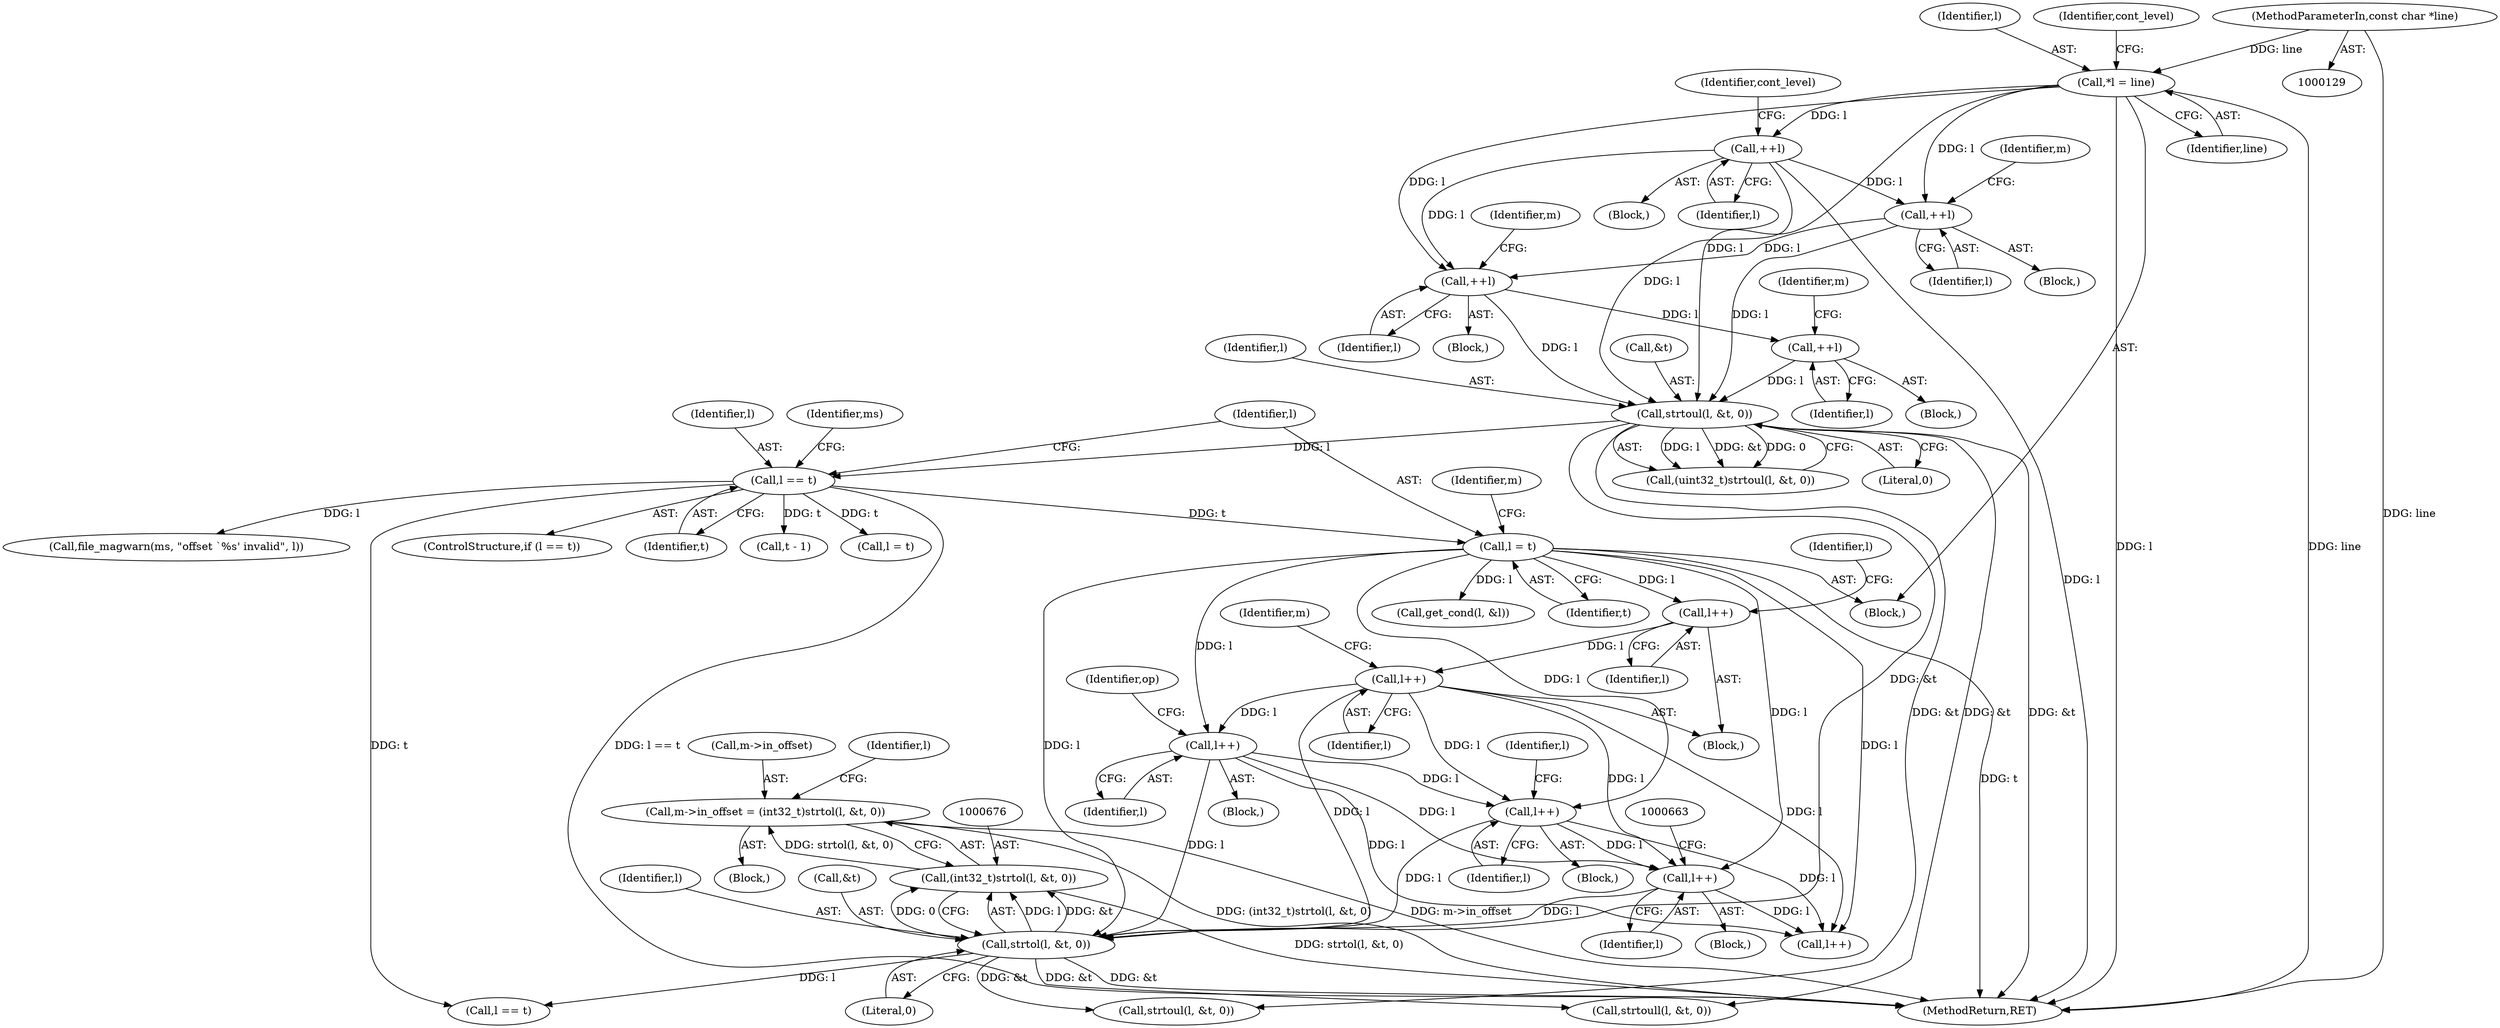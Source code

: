 digraph "0_file_4a284c89d6ef11aca34da65da7d673050a5ea320@pointer" {
"1000671" [label="(Call,m->in_offset = (int32_t)strtol(l, &t, 0))"];
"1000675" [label="(Call,(int32_t)strtol(l, &t, 0))"];
"1000677" [label="(Call,strtol(l, &t, 0))"];
"1000485" [label="(Call,l = t)"];
"1000472" [label="(Call,l == t)"];
"1000466" [label="(Call,strtoul(l, &t, 0))"];
"1000400" [label="(Call,++l)"];
"1000159" [label="(Call,++l)"];
"1000143" [label="(Call,*l = line)"];
"1000132" [label="(MethodParameterIn,const char *line)"];
"1000387" [label="(Call,++l)"];
"1000430" [label="(Call,++l)"];
"1000609" [label="(Call,l++)"];
"1000511" [label="(Call,l++)"];
"1000627" [label="(Call,l++)"];
"1000657" [label="(Call,l++)"];
"1000644" [label="(Call,l++)"];
"1000388" [label="(Identifier,l)"];
"1000491" [label="(Identifier,m)"];
"1000675" [label="(Call,(int32_t)strtol(l, &t, 0))"];
"1000464" [label="(Call,(uint32_t)strtoul(l, &t, 0))"];
"1000386" [label="(Block,)"];
"1000487" [label="(Identifier,t)"];
"1000684" [label="(Identifier,l)"];
"1000481" [label="(Call,file_magwarn(ms, \"offset `%s' invalid\", l))"];
"1001033" [label="(Call,strtoul(l, &t, 0))"];
"1000478" [label="(Identifier,ms)"];
"1000473" [label="(Identifier,l)"];
"1001534" [label="(MethodReturn,RET)"];
"1000158" [label="(Block,)"];
"1000731" [label="(Call,get_cond(l, &l))"];
"1000510" [label="(Block,)"];
"1000512" [label="(Identifier,l)"];
"1000468" [label="(Call,&t)"];
"1000670" [label="(Block,)"];
"1000658" [label="(Identifier,l)"];
"1000683" [label="(Call,l == t)"];
"1000466" [label="(Call,strtoul(l, &t, 0))"];
"1000160" [label="(Identifier,l)"];
"1000681" [label="(Literal,0)"];
"1000609" [label="(Call,l++)"];
"1000387" [label="(Call,++l)"];
"1000400" [label="(Call,++l)"];
"1000159" [label="(Call,++l)"];
"1000162" [label="(Identifier,cont_level)"];
"1000613" [label="(Identifier,m)"];
"1000467" [label="(Identifier,l)"];
"1000132" [label="(MethodParameterIn,const char *line)"];
"1000511" [label="(Call,l++)"];
"1000515" [label="(Identifier,l)"];
"1000431" [label="(Identifier,l)"];
"1000143" [label="(Call,*l = line)"];
"1000401" [label="(Identifier,l)"];
"1000434" [label="(Identifier,m)"];
"1000399" [label="(Block,)"];
"1000678" [label="(Identifier,l)"];
"1000404" [label="(Identifier,m)"];
"1000144" [label="(Identifier,l)"];
"1000645" [label="(Identifier,l)"];
"1000638" [label="(Block,)"];
"1000471" [label="(ControlStructure,if (l == t))"];
"1000961" [label="(Call,strtoull(l, &t, 0))"];
"1000470" [label="(Literal,0)"];
"1000627" [label="(Call,l++)"];
"1000135" [label="(Block,)"];
"1000486" [label="(Identifier,l)"];
"1000429" [label="(Block,)"];
"1000632" [label="(Identifier,op)"];
"1000485" [label="(Call,l = t)"];
"1000703" [label="(Call,l++)"];
"1000474" [label="(Identifier,t)"];
"1000671" [label="(Call,m->in_offset = (int32_t)strtol(l, &t, 0))"];
"1000391" [label="(Identifier,m)"];
"1000430" [label="(Call,++l)"];
"1000677" [label="(Call,strtol(l, &t, 0))"];
"1000621" [label="(Block,)"];
"1000472" [label="(Call,l == t)"];
"1000145" [label="(Identifier,line)"];
"1001049" [label="(Call,t - 1)"];
"1000628" [label="(Identifier,l)"];
"1000672" [label="(Call,m->in_offset)"];
"1000610" [label="(Identifier,l)"];
"1000644" [label="(Call,l++)"];
"1000657" [label="(Call,l++)"];
"1000966" [label="(Call,l = t)"];
"1000649" [label="(Identifier,l)"];
"1000651" [label="(Block,)"];
"1000679" [label="(Call,&t)"];
"1000151" [label="(Identifier,cont_level)"];
"1000671" -> "1000670"  [label="AST: "];
"1000671" -> "1000675"  [label="CFG: "];
"1000672" -> "1000671"  [label="AST: "];
"1000675" -> "1000671"  [label="AST: "];
"1000684" -> "1000671"  [label="CFG: "];
"1000671" -> "1001534"  [label="DDG: m->in_offset"];
"1000671" -> "1001534"  [label="DDG: (int32_t)strtol(l, &t, 0)"];
"1000675" -> "1000671"  [label="DDG: strtol(l, &t, 0)"];
"1000675" -> "1000677"  [label="CFG: "];
"1000676" -> "1000675"  [label="AST: "];
"1000677" -> "1000675"  [label="AST: "];
"1000675" -> "1001534"  [label="DDG: strtol(l, &t, 0)"];
"1000677" -> "1000675"  [label="DDG: l"];
"1000677" -> "1000675"  [label="DDG: &t"];
"1000677" -> "1000675"  [label="DDG: 0"];
"1000677" -> "1000681"  [label="CFG: "];
"1000678" -> "1000677"  [label="AST: "];
"1000679" -> "1000677"  [label="AST: "];
"1000681" -> "1000677"  [label="AST: "];
"1000677" -> "1001534"  [label="DDG: &t"];
"1000485" -> "1000677"  [label="DDG: l"];
"1000609" -> "1000677"  [label="DDG: l"];
"1000627" -> "1000677"  [label="DDG: l"];
"1000657" -> "1000677"  [label="DDG: l"];
"1000644" -> "1000677"  [label="DDG: l"];
"1000466" -> "1000677"  [label="DDG: &t"];
"1000677" -> "1000683"  [label="DDG: l"];
"1000677" -> "1000961"  [label="DDG: &t"];
"1000677" -> "1001033"  [label="DDG: &t"];
"1000485" -> "1000135"  [label="AST: "];
"1000485" -> "1000487"  [label="CFG: "];
"1000486" -> "1000485"  [label="AST: "];
"1000487" -> "1000485"  [label="AST: "];
"1000491" -> "1000485"  [label="CFG: "];
"1000485" -> "1001534"  [label="DDG: t"];
"1000472" -> "1000485"  [label="DDG: t"];
"1000485" -> "1000511"  [label="DDG: l"];
"1000485" -> "1000627"  [label="DDG: l"];
"1000485" -> "1000644"  [label="DDG: l"];
"1000485" -> "1000657"  [label="DDG: l"];
"1000485" -> "1000703"  [label="DDG: l"];
"1000485" -> "1000731"  [label="DDG: l"];
"1000472" -> "1000471"  [label="AST: "];
"1000472" -> "1000474"  [label="CFG: "];
"1000473" -> "1000472"  [label="AST: "];
"1000474" -> "1000472"  [label="AST: "];
"1000478" -> "1000472"  [label="CFG: "];
"1000486" -> "1000472"  [label="CFG: "];
"1000472" -> "1001534"  [label="DDG: l == t"];
"1000466" -> "1000472"  [label="DDG: l"];
"1000472" -> "1000481"  [label="DDG: l"];
"1000472" -> "1000683"  [label="DDG: t"];
"1000472" -> "1000966"  [label="DDG: t"];
"1000472" -> "1001049"  [label="DDG: t"];
"1000466" -> "1000464"  [label="AST: "];
"1000466" -> "1000470"  [label="CFG: "];
"1000467" -> "1000466"  [label="AST: "];
"1000468" -> "1000466"  [label="AST: "];
"1000470" -> "1000466"  [label="AST: "];
"1000464" -> "1000466"  [label="CFG: "];
"1000466" -> "1001534"  [label="DDG: &t"];
"1000466" -> "1000464"  [label="DDG: l"];
"1000466" -> "1000464"  [label="DDG: &t"];
"1000466" -> "1000464"  [label="DDG: 0"];
"1000400" -> "1000466"  [label="DDG: l"];
"1000159" -> "1000466"  [label="DDG: l"];
"1000143" -> "1000466"  [label="DDG: l"];
"1000387" -> "1000466"  [label="DDG: l"];
"1000430" -> "1000466"  [label="DDG: l"];
"1000466" -> "1000961"  [label="DDG: &t"];
"1000466" -> "1001033"  [label="DDG: &t"];
"1000400" -> "1000399"  [label="AST: "];
"1000400" -> "1000401"  [label="CFG: "];
"1000401" -> "1000400"  [label="AST: "];
"1000404" -> "1000400"  [label="CFG: "];
"1000159" -> "1000400"  [label="DDG: l"];
"1000143" -> "1000400"  [label="DDG: l"];
"1000387" -> "1000400"  [label="DDG: l"];
"1000400" -> "1000430"  [label="DDG: l"];
"1000159" -> "1000158"  [label="AST: "];
"1000159" -> "1000160"  [label="CFG: "];
"1000160" -> "1000159"  [label="AST: "];
"1000162" -> "1000159"  [label="CFG: "];
"1000159" -> "1001534"  [label="DDG: l"];
"1000143" -> "1000159"  [label="DDG: l"];
"1000159" -> "1000387"  [label="DDG: l"];
"1000143" -> "1000135"  [label="AST: "];
"1000143" -> "1000145"  [label="CFG: "];
"1000144" -> "1000143"  [label="AST: "];
"1000145" -> "1000143"  [label="AST: "];
"1000151" -> "1000143"  [label="CFG: "];
"1000143" -> "1001534"  [label="DDG: l"];
"1000143" -> "1001534"  [label="DDG: line"];
"1000132" -> "1000143"  [label="DDG: line"];
"1000143" -> "1000387"  [label="DDG: l"];
"1000132" -> "1000129"  [label="AST: "];
"1000132" -> "1001534"  [label="DDG: line"];
"1000387" -> "1000386"  [label="AST: "];
"1000387" -> "1000388"  [label="CFG: "];
"1000388" -> "1000387"  [label="AST: "];
"1000391" -> "1000387"  [label="CFG: "];
"1000430" -> "1000429"  [label="AST: "];
"1000430" -> "1000431"  [label="CFG: "];
"1000431" -> "1000430"  [label="AST: "];
"1000434" -> "1000430"  [label="CFG: "];
"1000609" -> "1000510"  [label="AST: "];
"1000609" -> "1000610"  [label="CFG: "];
"1000610" -> "1000609"  [label="AST: "];
"1000613" -> "1000609"  [label="CFG: "];
"1000511" -> "1000609"  [label="DDG: l"];
"1000609" -> "1000627"  [label="DDG: l"];
"1000609" -> "1000644"  [label="DDG: l"];
"1000609" -> "1000657"  [label="DDG: l"];
"1000609" -> "1000703"  [label="DDG: l"];
"1000511" -> "1000510"  [label="AST: "];
"1000511" -> "1000512"  [label="CFG: "];
"1000512" -> "1000511"  [label="AST: "];
"1000515" -> "1000511"  [label="CFG: "];
"1000627" -> "1000621"  [label="AST: "];
"1000627" -> "1000628"  [label="CFG: "];
"1000628" -> "1000627"  [label="AST: "];
"1000632" -> "1000627"  [label="CFG: "];
"1000627" -> "1000644"  [label="DDG: l"];
"1000627" -> "1000657"  [label="DDG: l"];
"1000627" -> "1000703"  [label="DDG: l"];
"1000657" -> "1000651"  [label="AST: "];
"1000657" -> "1000658"  [label="CFG: "];
"1000658" -> "1000657"  [label="AST: "];
"1000663" -> "1000657"  [label="CFG: "];
"1000644" -> "1000657"  [label="DDG: l"];
"1000657" -> "1000703"  [label="DDG: l"];
"1000644" -> "1000638"  [label="AST: "];
"1000644" -> "1000645"  [label="CFG: "];
"1000645" -> "1000644"  [label="AST: "];
"1000649" -> "1000644"  [label="CFG: "];
"1000644" -> "1000703"  [label="DDG: l"];
}
